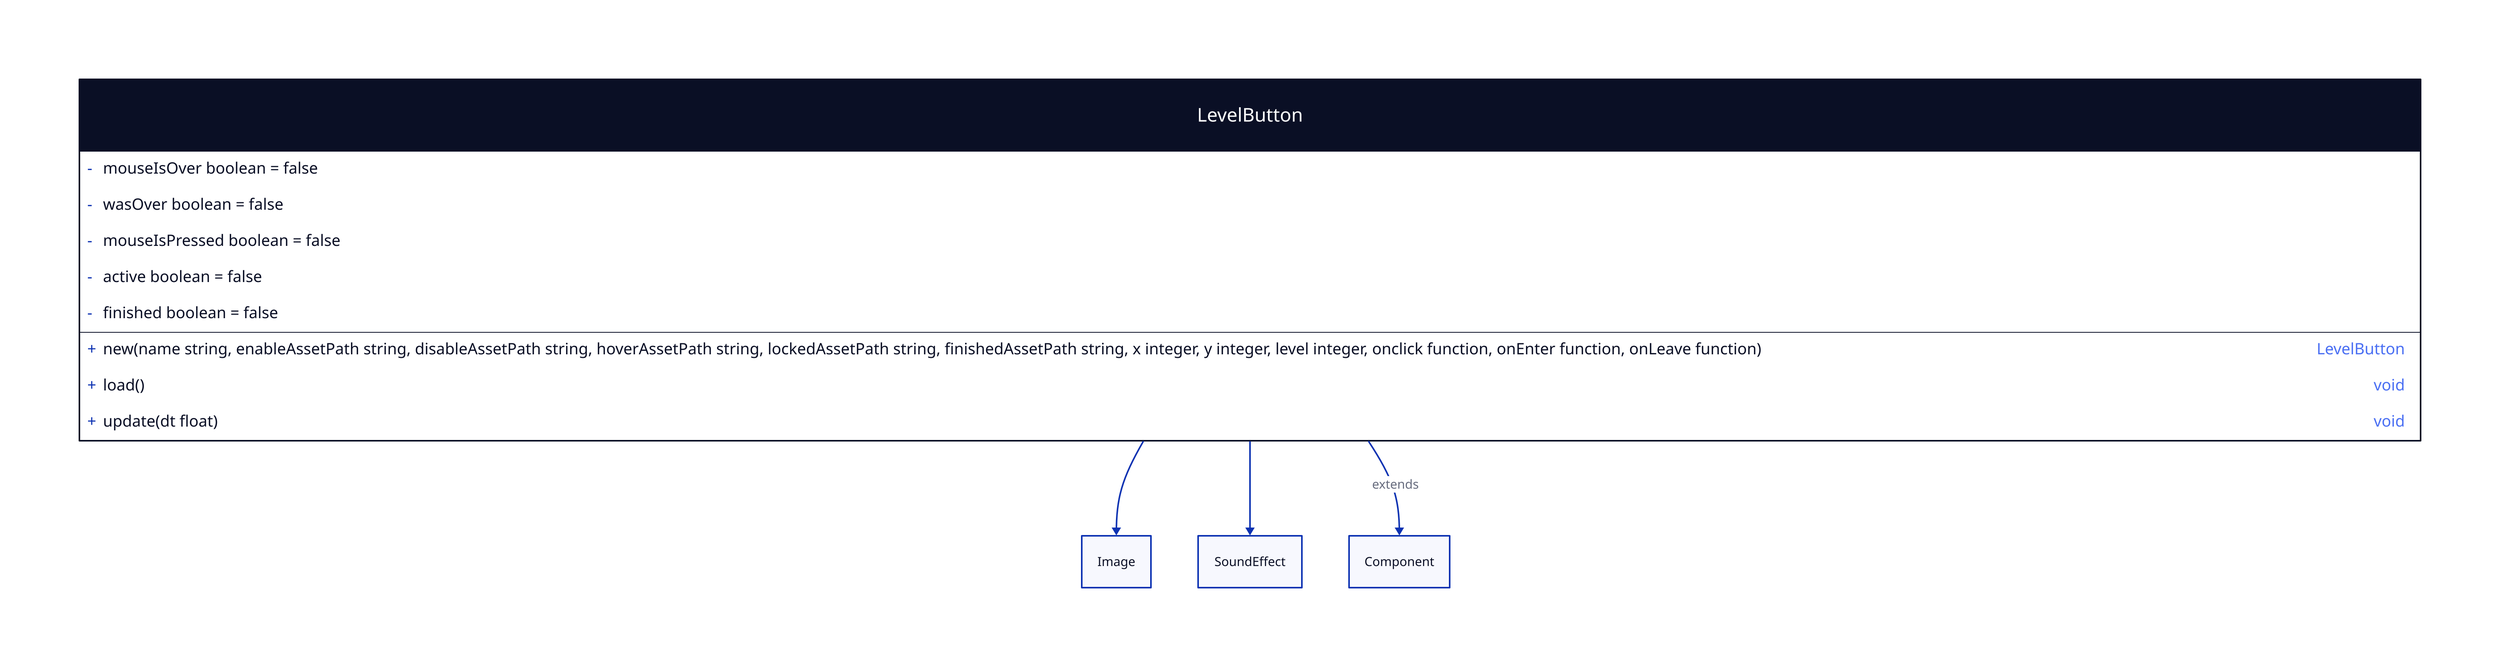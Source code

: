 LevelButton: {
  shape: class

  +new(name string, enableAssetPath string, disableAssetPath string, hoverAssetPath string, lockedAssetPath string, finishedAssetPath string, x integer, y integer, level integer, onclick function, onEnter function, onLeave function): LevelButton

  -mouseIsOver boolean    = false
  -wasOver boolean        = false
  -mouseIsPressed boolean = false
  -active boolean         = false
  -finished boolean       = false

  load(): void
  update(dt float): void
}
LevelButton -> Image
LevelButton -> SoundEffect
LevelButton -> Component: extends
